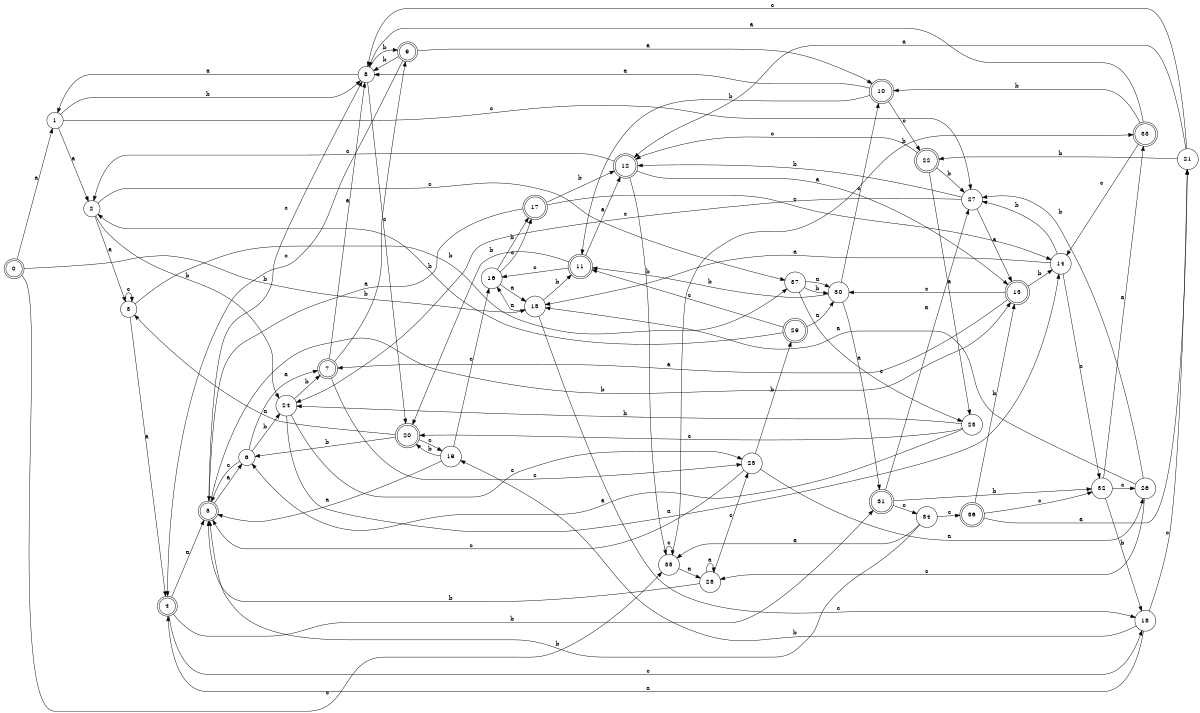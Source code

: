 digraph n31_6 {
__start0 [label="" shape="none"];

rankdir=LR;
size="8,5";

s0 [style="rounded,filled", color="black", fillcolor="white" shape="doublecircle", label="0"];
s1 [style="filled", color="black", fillcolor="white" shape="circle", label="1"];
s2 [style="filled", color="black", fillcolor="white" shape="circle", label="2"];
s3 [style="filled", color="black", fillcolor="white" shape="circle", label="3"];
s4 [style="rounded,filled", color="black", fillcolor="white" shape="doublecircle", label="4"];
s5 [style="rounded,filled", color="black", fillcolor="white" shape="doublecircle", label="5"];
s6 [style="filled", color="black", fillcolor="white" shape="circle", label="6"];
s7 [style="rounded,filled", color="black", fillcolor="white" shape="doublecircle", label="7"];
s8 [style="filled", color="black", fillcolor="white" shape="circle", label="8"];
s9 [style="rounded,filled", color="black", fillcolor="white" shape="doublecircle", label="9"];
s10 [style="rounded,filled", color="black", fillcolor="white" shape="doublecircle", label="10"];
s11 [style="rounded,filled", color="black", fillcolor="white" shape="doublecircle", label="11"];
s12 [style="rounded,filled", color="black", fillcolor="white" shape="doublecircle", label="12"];
s13 [style="rounded,filled", color="black", fillcolor="white" shape="doublecircle", label="13"];
s14 [style="filled", color="black", fillcolor="white" shape="circle", label="14"];
s15 [style="filled", color="black", fillcolor="white" shape="circle", label="15"];
s16 [style="filled", color="black", fillcolor="white" shape="circle", label="16"];
s17 [style="rounded,filled", color="black", fillcolor="white" shape="doublecircle", label="17"];
s18 [style="filled", color="black", fillcolor="white" shape="circle", label="18"];
s19 [style="filled", color="black", fillcolor="white" shape="circle", label="19"];
s20 [style="rounded,filled", color="black", fillcolor="white" shape="doublecircle", label="20"];
s21 [style="filled", color="black", fillcolor="white" shape="circle", label="21"];
s22 [style="rounded,filled", color="black", fillcolor="white" shape="doublecircle", label="22"];
s23 [style="filled", color="black", fillcolor="white" shape="circle", label="23"];
s24 [style="filled", color="black", fillcolor="white" shape="circle", label="24"];
s25 [style="filled", color="black", fillcolor="white" shape="circle", label="25"];
s26 [style="filled", color="black", fillcolor="white" shape="circle", label="26"];
s27 [style="filled", color="black", fillcolor="white" shape="circle", label="27"];
s28 [style="filled", color="black", fillcolor="white" shape="circle", label="28"];
s29 [style="rounded,filled", color="black", fillcolor="white" shape="doublecircle", label="29"];
s30 [style="filled", color="black", fillcolor="white" shape="circle", label="30"];
s31 [style="rounded,filled", color="black", fillcolor="white" shape="doublecircle", label="31"];
s32 [style="filled", color="black", fillcolor="white" shape="circle", label="32"];
s33 [style="rounded,filled", color="black", fillcolor="white" shape="doublecircle", label="33"];
s34 [style="filled", color="black", fillcolor="white" shape="circle", label="34"];
s35 [style="filled", color="black", fillcolor="white" shape="circle", label="35"];
s36 [style="rounded,filled", color="black", fillcolor="white" shape="doublecircle", label="36"];
s37 [style="filled", color="black", fillcolor="white" shape="circle", label="37"];
s0 -> s1 [label="a"];
s0 -> s15 [label="b"];
s0 -> s35 [label="c"];
s1 -> s2 [label="a"];
s1 -> s8 [label="b"];
s1 -> s27 [label="c"];
s2 -> s3 [label="a"];
s2 -> s24 [label="b"];
s2 -> s37 [label="c"];
s3 -> s4 [label="a"];
s3 -> s37 [label="b"];
s3 -> s3 [label="c"];
s4 -> s5 [label="a"];
s4 -> s31 [label="b"];
s4 -> s18 [label="c"];
s5 -> s6 [label="a"];
s5 -> s13 [label="b"];
s5 -> s8 [label="c"];
s6 -> s7 [label="a"];
s6 -> s24 [label="b"];
s6 -> s5 [label="c"];
s7 -> s8 [label="a"];
s7 -> s9 [label="b"];
s7 -> s25 [label="c"];
s8 -> s1 [label="a"];
s8 -> s9 [label="b"];
s8 -> s20 [label="c"];
s9 -> s10 [label="a"];
s9 -> s8 [label="b"];
s9 -> s4 [label="c"];
s10 -> s8 [label="a"];
s10 -> s11 [label="b"];
s10 -> s22 [label="c"];
s11 -> s12 [label="a"];
s11 -> s20 [label="b"];
s11 -> s16 [label="c"];
s12 -> s13 [label="a"];
s12 -> s35 [label="b"];
s12 -> s2 [label="c"];
s13 -> s7 [label="a"];
s13 -> s14 [label="b"];
s13 -> s30 [label="c"];
s14 -> s15 [label="a"];
s14 -> s27 [label="b"];
s14 -> s32 [label="c"];
s15 -> s16 [label="a"];
s15 -> s11 [label="b"];
s15 -> s18 [label="c"];
s16 -> s15 [label="a"];
s16 -> s17 [label="b"];
s16 -> s17 [label="c"];
s17 -> s5 [label="a"];
s17 -> s12 [label="b"];
s17 -> s14 [label="c"];
s18 -> s4 [label="a"];
s18 -> s19 [label="b"];
s18 -> s21 [label="c"];
s19 -> s5 [label="a"];
s19 -> s20 [label="b"];
s19 -> s16 [label="c"];
s20 -> s3 [label="a"];
s20 -> s6 [label="b"];
s20 -> s19 [label="c"];
s21 -> s12 [label="a"];
s21 -> s22 [label="b"];
s21 -> s8 [label="c"];
s22 -> s23 [label="a"];
s22 -> s27 [label="b"];
s22 -> s12 [label="c"];
s23 -> s6 [label="a"];
s23 -> s24 [label="b"];
s23 -> s20 [label="c"];
s24 -> s14 [label="a"];
s24 -> s7 [label="b"];
s24 -> s25 [label="c"];
s25 -> s26 [label="a"];
s25 -> s29 [label="b"];
s25 -> s5 [label="c"];
s26 -> s15 [label="a"];
s26 -> s27 [label="b"];
s26 -> s28 [label="c"];
s27 -> s13 [label="a"];
s27 -> s12 [label="b"];
s27 -> s24 [label="c"];
s28 -> s28 [label="a"];
s28 -> s5 [label="b"];
s28 -> s25 [label="c"];
s29 -> s30 [label="a"];
s29 -> s2 [label="b"];
s29 -> s11 [label="c"];
s30 -> s31 [label="a"];
s30 -> s11 [label="b"];
s30 -> s10 [label="c"];
s31 -> s27 [label="a"];
s31 -> s32 [label="b"];
s31 -> s34 [label="c"];
s32 -> s33 [label="a"];
s32 -> s18 [label="b"];
s32 -> s26 [label="c"];
s33 -> s8 [label="a"];
s33 -> s10 [label="b"];
s33 -> s14 [label="c"];
s34 -> s35 [label="a"];
s34 -> s5 [label="b"];
s34 -> s36 [label="c"];
s35 -> s28 [label="a"];
s35 -> s33 [label="b"];
s35 -> s35 [label="c"];
s36 -> s21 [label="a"];
s36 -> s13 [label="b"];
s36 -> s32 [label="c"];
s37 -> s30 [label="a"];
s37 -> s30 [label="b"];
s37 -> s23 [label="c"];

}